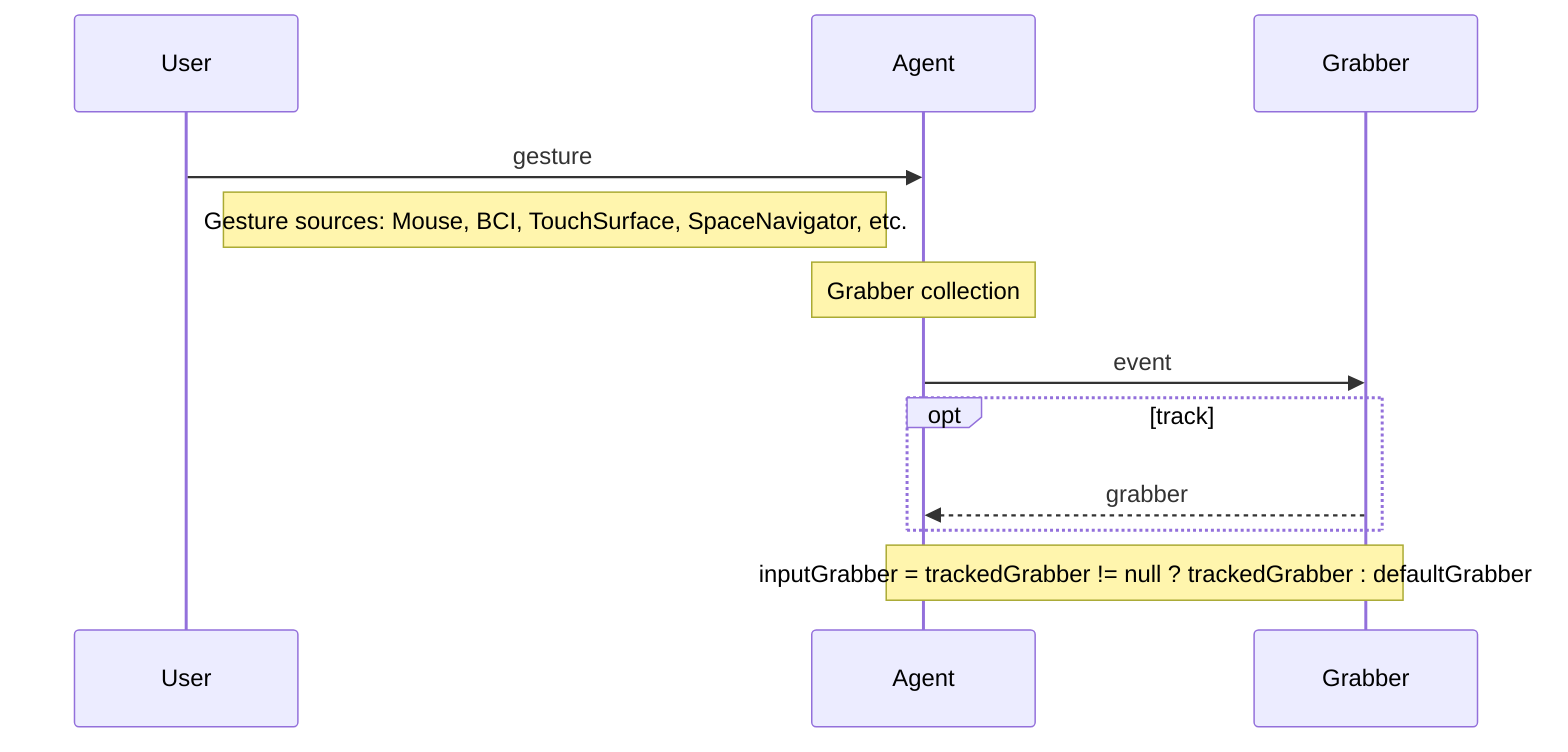 sequenceDiagram
    User->>Agent: gesture
    Note right of User: Gesture sources: Mouse, BCI, TouchSurface, SpaceNavigator, etc.
    Note over Agent: Grabber collection
    %loop update
        Agent->>Grabber: event
    %end
    opt track
        Grabber-->>Agent: grabber
    end
    Note over Agent,Grabber: inputGrabber = trackedGrabber != null ? trackedGrabber : defaultGrabber